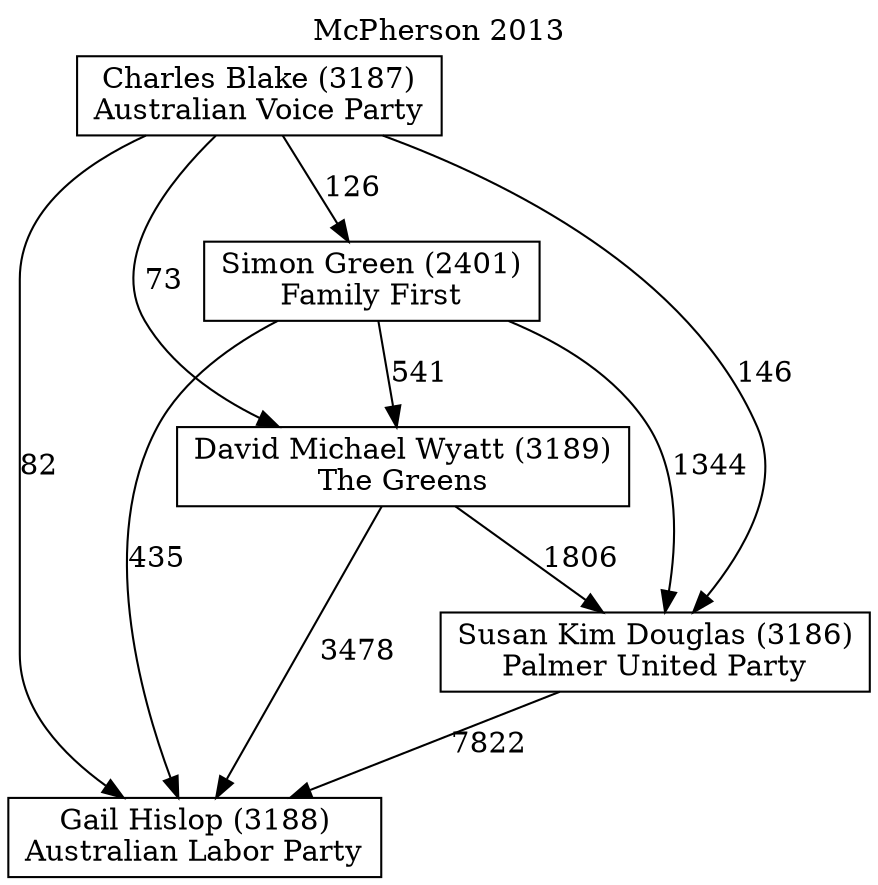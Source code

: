 // House preference flow
digraph "Gail Hislop (3188)_McPherson_2013" {
	graph [label="McPherson 2013" labelloc=t mclimit=10]
	node [shape=box]
	"Charles Blake (3187)" [label="Charles Blake (3187)
Australian Voice Party"]
	"David Michael Wyatt (3189)" [label="David Michael Wyatt (3189)
The Greens"]
	"Gail Hislop (3188)" [label="Gail Hislop (3188)
Australian Labor Party"]
	"Simon Green (2401)" [label="Simon Green (2401)
Family First"]
	"Susan Kim Douglas (3186)" [label="Susan Kim Douglas (3186)
Palmer United Party"]
	"Charles Blake (3187)" -> "David Michael Wyatt (3189)" [label=73]
	"Charles Blake (3187)" -> "Gail Hislop (3188)" [label=82]
	"Charles Blake (3187)" -> "Simon Green (2401)" [label=126]
	"Charles Blake (3187)" -> "Susan Kim Douglas (3186)" [label=146]
	"David Michael Wyatt (3189)" -> "Gail Hislop (3188)" [label=3478]
	"David Michael Wyatt (3189)" -> "Susan Kim Douglas (3186)" [label=1806]
	"Simon Green (2401)" -> "David Michael Wyatt (3189)" [label=541]
	"Simon Green (2401)" -> "Gail Hislop (3188)" [label=435]
	"Simon Green (2401)" -> "Susan Kim Douglas (3186)" [label=1344]
	"Susan Kim Douglas (3186)" -> "Gail Hislop (3188)" [label=7822]
}

